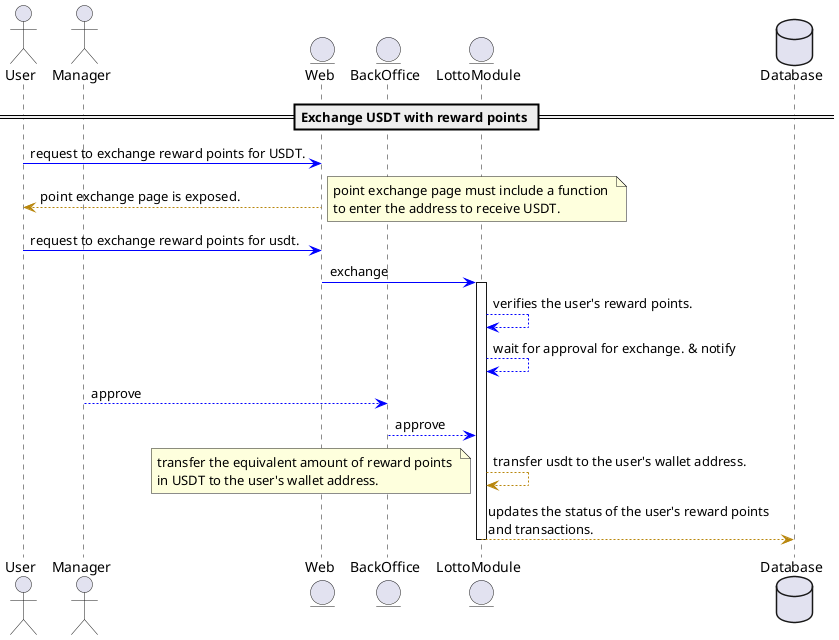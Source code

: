 @startuml
!define RECTANGLE_CLASS
!define RECTANGLE_BLUE Class<<BLUE>>

skinparam shadowing false
skinparam backgroundColor #FFFFFF
skinparam ArrowColor #0000FF
skinparam activity {
    BackgroundColor<<BLUE>> #ADD8E6
    BorderColor<<BLUE>> #00008B
    FontColor<<BLUE>> #00008B
    FontSize 12
}
skinparam class {
    BackgroundColor #FEFECE
    BorderColor #B8860B
    ArrowColor #B8860B
    FontSize 12
    FontName Arial
}
skinparam usecase {
    BackgroundColor #FFFFA3
    BorderColor #FFA500
    FontSize 12
    FontName Arial
}
skinparam package {
    BackgroundColor #FFFFFF
    BorderColor #B8860B
    FontSize 12
    FontName Arial
}
skinparam participant {
    BackgroundColor #B0E0E6
    BorderColor #4682B4
    FontSize 12
    FontName Arial
}

actor User
actor Manager
entity Web
entity BackOffice
entity LottoModule
database Database



== Exchange USDT with reward points ==

User -[#0000FF]> Web : request to exchange reward points for USDT.
Web --> User: point exchange page is exposed.
note right : point exchange page must include a function \nto enter the address to receive USDT.

User -[#0000FF]> Web : request to exchange reward points for usdt.
Web -[#0000FF]> LottoModule: exchange

activate LottoModule
LottoModule --[#0000FF]> LottoModule : verifies the user's reward points.
LottoModule --[#0000FF]> LottoModule : wait for approval for exchange. & notify
Manager --[#0000FF]> BackOffice : approve
BackOffice --[#0000FF]> LottoModule : approve


LottoModule --> LottoModule : transfer usdt to the user's wallet address.
note left: transfer the equivalent amount of reward points \nin USDT to the user's wallet address.
LottoModule --> Database : updates the status of the user's reward points \nand transactions.

deactivate LottoModule


@enduml
